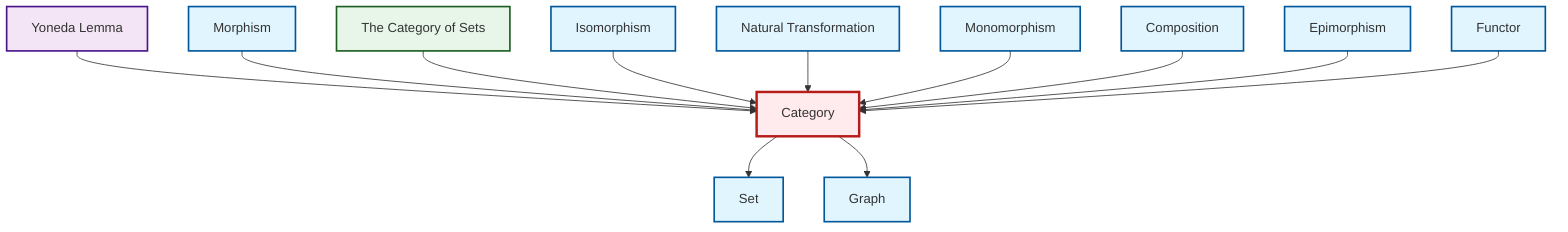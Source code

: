 graph TD
    classDef definition fill:#e1f5fe,stroke:#01579b,stroke-width:2px
    classDef theorem fill:#f3e5f5,stroke:#4a148c,stroke-width:2px
    classDef axiom fill:#fff3e0,stroke:#e65100,stroke-width:2px
    classDef example fill:#e8f5e9,stroke:#1b5e20,stroke-width:2px
    classDef current fill:#ffebee,stroke:#b71c1c,stroke-width:3px
    def-category["Category"]:::definition
    ex-set-category["The Category of Sets"]:::example
    def-composition["Composition"]:::definition
    thm-yoneda["Yoneda Lemma"]:::theorem
    def-functor["Functor"]:::definition
    def-isomorphism["Isomorphism"]:::definition
    def-set["Set"]:::definition
    def-epimorphism["Epimorphism"]:::definition
    def-natural-transformation["Natural Transformation"]:::definition
    def-monomorphism["Monomorphism"]:::definition
    def-morphism["Morphism"]:::definition
    def-graph["Graph"]:::definition
    thm-yoneda --> def-category
    def-morphism --> def-category
    def-category --> def-set
    def-category --> def-graph
    ex-set-category --> def-category
    def-isomorphism --> def-category
    def-natural-transformation --> def-category
    def-monomorphism --> def-category
    def-composition --> def-category
    def-epimorphism --> def-category
    def-functor --> def-category
    class def-category current